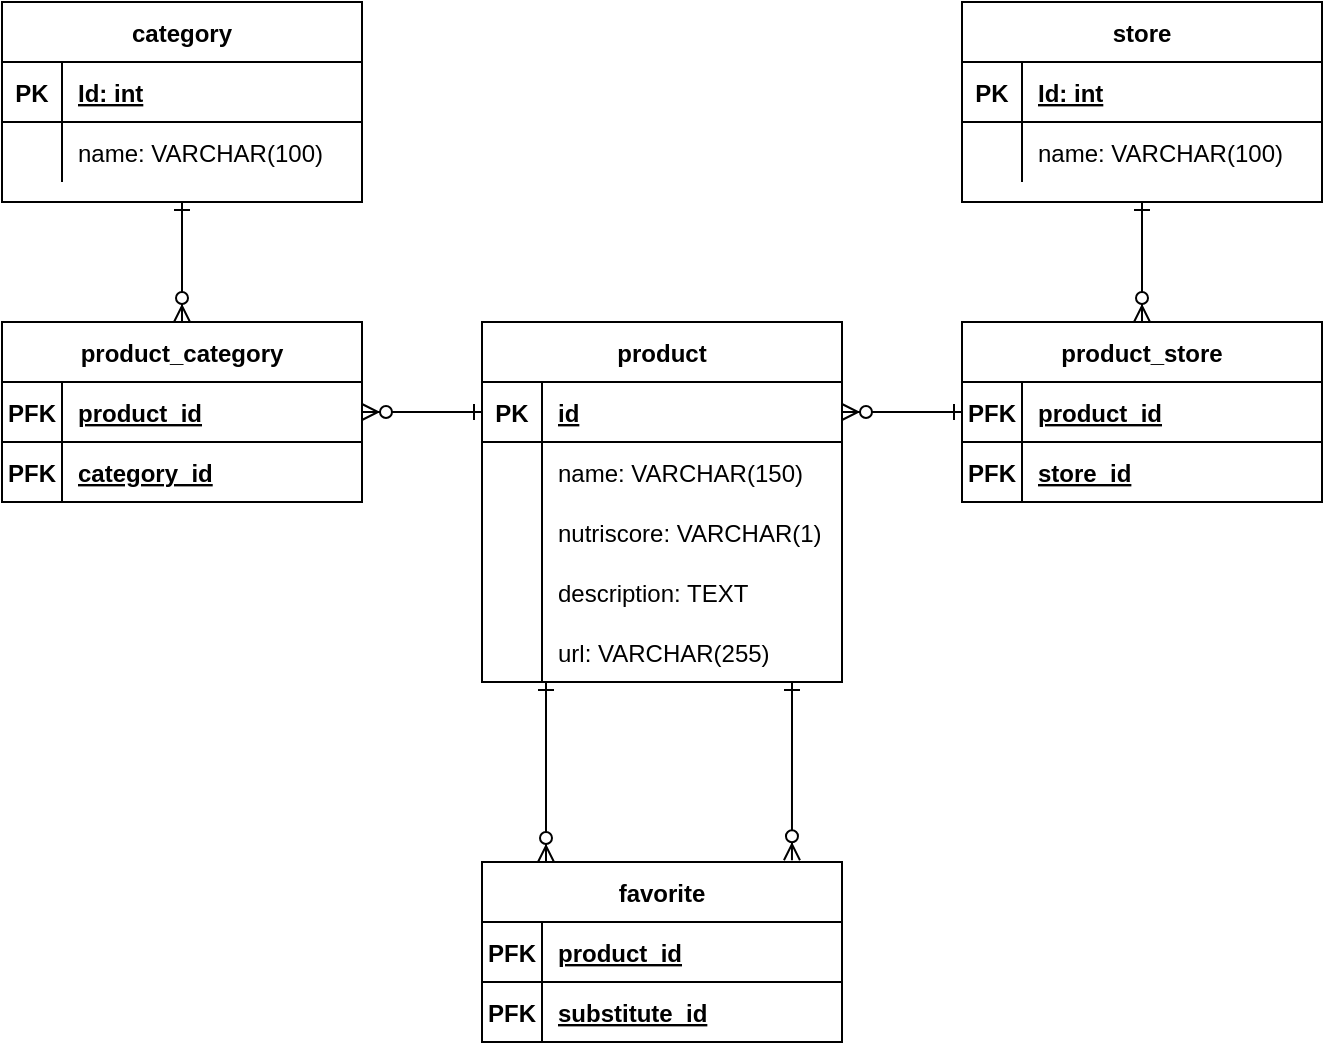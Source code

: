 <mxfile version="13.7.7" type="google"><diagram id="VztEK3r2P4L2IPr_ajYL" name="Page-1"><mxGraphModel dx="1583" dy="678" grid="1" gridSize="10" guides="1" tooltips="1" connect="1" arrows="1" fold="1" page="1" pageScale="1" pageWidth="827" pageHeight="1169" math="0" shadow="0"><root><mxCell id="0"/><mxCell id="1" parent="0"/><mxCell id="jr0tveGDk-RdpZfAzP4z-48" style="edgeStyle=orthogonalEdgeStyle;rounded=0;orthogonalLoop=1;jettySize=auto;html=1;entryX=0.5;entryY=0;entryDx=0;entryDy=0;startArrow=ERone;startFill=0;endArrow=ERzeroToMany;endFill=1;" parent="1" source="jr0tveGDk-RdpZfAzP4z-8" target="jr0tveGDk-RdpZfAzP4z-1" edge="1"><mxGeometry relative="1" as="geometry"/></mxCell><mxCell id="jr0tveGDk-RdpZfAzP4z-8" value="category" style="shape=table;startSize=30;container=1;collapsible=1;childLayout=tableLayout;fixedRows=1;rowLines=0;fontStyle=1;align=center;resizeLast=1;" parent="1" vertex="1"><mxGeometry x="-800" y="40" width="180" height="100" as="geometry"/></mxCell><mxCell id="jr0tveGDk-RdpZfAzP4z-9" value="" style="shape=partialRectangle;collapsible=0;dropTarget=0;pointerEvents=0;fillColor=none;top=0;left=0;bottom=1;right=0;points=[[0,0.5],[1,0.5]];portConstraint=eastwest;" parent="jr0tveGDk-RdpZfAzP4z-8" vertex="1"><mxGeometry y="30" width="180" height="30" as="geometry"/></mxCell><mxCell id="jr0tveGDk-RdpZfAzP4z-10" value="PK" style="shape=partialRectangle;connectable=0;fillColor=none;top=0;left=0;bottom=0;right=0;fontStyle=1;overflow=hidden;" parent="jr0tveGDk-RdpZfAzP4z-9" vertex="1"><mxGeometry width="30" height="30" as="geometry"/></mxCell><mxCell id="jr0tveGDk-RdpZfAzP4z-11" value="Id: int" style="shape=partialRectangle;connectable=0;fillColor=none;top=0;left=0;bottom=0;right=0;align=left;spacingLeft=6;fontStyle=5;overflow=hidden;" parent="jr0tveGDk-RdpZfAzP4z-9" vertex="1"><mxGeometry x="30" width="150" height="30" as="geometry"/></mxCell><mxCell id="jr0tveGDk-RdpZfAzP4z-12" value="" style="shape=partialRectangle;collapsible=0;dropTarget=0;pointerEvents=0;fillColor=none;top=0;left=0;bottom=0;right=0;points=[[0,0.5],[1,0.5]];portConstraint=eastwest;" parent="jr0tveGDk-RdpZfAzP4z-8" vertex="1"><mxGeometry y="60" width="180" height="30" as="geometry"/></mxCell><mxCell id="jr0tveGDk-RdpZfAzP4z-13" value="" style="shape=partialRectangle;connectable=0;fillColor=none;top=0;left=0;bottom=0;right=0;editable=1;overflow=hidden;" parent="jr0tveGDk-RdpZfAzP4z-12" vertex="1"><mxGeometry width="30" height="30" as="geometry"/></mxCell><mxCell id="jr0tveGDk-RdpZfAzP4z-14" value="name: VARCHAR(100)" style="shape=partialRectangle;connectable=0;fillColor=none;top=0;left=0;bottom=0;right=0;align=left;spacingLeft=6;overflow=hidden;" parent="jr0tveGDk-RdpZfAzP4z-12" vertex="1"><mxGeometry x="30" width="150" height="30" as="geometry"/></mxCell><mxCell id="jr0tveGDk-RdpZfAzP4z-1" value="product_category" style="shape=table;startSize=30;container=1;collapsible=1;childLayout=tableLayout;fixedRows=1;rowLines=0;fontStyle=1;align=center;resizeLast=1;" parent="1" vertex="1"><mxGeometry x="-800" y="200" width="180" height="90" as="geometry"/></mxCell><mxCell id="jr0tveGDk-RdpZfAzP4z-2" value="" style="shape=partialRectangle;collapsible=0;dropTarget=0;pointerEvents=0;fillColor=none;top=0;left=0;bottom=1;right=0;points=[[0,0.5],[1,0.5]];portConstraint=eastwest;" parent="jr0tveGDk-RdpZfAzP4z-1" vertex="1"><mxGeometry y="30" width="180" height="30" as="geometry"/></mxCell><mxCell id="jr0tveGDk-RdpZfAzP4z-3" value="PFK" style="shape=partialRectangle;connectable=0;fillColor=none;top=0;left=0;bottom=0;right=0;fontStyle=1;overflow=hidden;" parent="jr0tveGDk-RdpZfAzP4z-2" vertex="1"><mxGeometry width="30" height="30" as="geometry"/></mxCell><mxCell id="jr0tveGDk-RdpZfAzP4z-4" value="product_id" style="shape=partialRectangle;connectable=0;fillColor=none;top=0;left=0;bottom=0;right=0;align=left;spacingLeft=6;fontStyle=5;overflow=hidden;" parent="jr0tveGDk-RdpZfAzP4z-2" vertex="1"><mxGeometry x="30" width="150" height="30" as="geometry"/></mxCell><mxCell id="jr0tveGDk-RdpZfAzP4z-5" value="" style="shape=partialRectangle;collapsible=0;dropTarget=0;pointerEvents=0;fillColor=none;top=0;left=0;bottom=1;right=0;points=[[0,0.5],[1,0.5]];portConstraint=eastwest;" parent="jr0tveGDk-RdpZfAzP4z-1" vertex="1"><mxGeometry y="60" width="180" height="30" as="geometry"/></mxCell><mxCell id="jr0tveGDk-RdpZfAzP4z-6" value="PFK" style="shape=partialRectangle;connectable=0;fillColor=none;top=0;left=0;bottom=0;right=0;fontStyle=1;overflow=hidden;" parent="jr0tveGDk-RdpZfAzP4z-5" vertex="1"><mxGeometry width="30" height="30" as="geometry"/></mxCell><mxCell id="jr0tveGDk-RdpZfAzP4z-7" value="category_id" style="shape=partialRectangle;connectable=0;fillColor=none;top=0;left=0;bottom=0;right=0;align=left;spacingLeft=6;fontStyle=5;overflow=hidden;" parent="jr0tveGDk-RdpZfAzP4z-5" vertex="1"><mxGeometry x="30" width="150" height="30" as="geometry"/></mxCell><mxCell id="jr0tveGDk-RdpZfAzP4z-73" style="edgeStyle=orthogonalEdgeStyle;rounded=0;orthogonalLoop=1;jettySize=auto;html=1;startArrow=ERone;startFill=0;endArrow=ERzeroToMany;endFill=1;" parent="1" source="jr0tveGDk-RdpZfAzP4z-15" edge="1"><mxGeometry relative="1" as="geometry"><mxPoint x="-528" y="470" as="targetPoint"/><Array as="points"><mxPoint x="-528" y="400"/><mxPoint x="-528" y="400"/></Array></mxGeometry></mxCell><mxCell id="jr0tveGDk-RdpZfAzP4z-75" style="edgeStyle=orthogonalEdgeStyle;rounded=0;orthogonalLoop=1;jettySize=auto;html=1;entryX=0.861;entryY=-0.01;entryDx=0;entryDy=0;entryPerimeter=0;startArrow=ERone;startFill=0;endArrow=ERzeroToMany;endFill=1;" parent="1" source="jr0tveGDk-RdpZfAzP4z-15" target="jr0tveGDk-RdpZfAzP4z-65" edge="1"><mxGeometry relative="1" as="geometry"><Array as="points"><mxPoint x="-405" y="400"/><mxPoint x="-405" y="400"/></Array></mxGeometry></mxCell><mxCell id="jr0tveGDk-RdpZfAzP4z-15" value="product" style="shape=table;startSize=30;container=1;collapsible=1;childLayout=tableLayout;fixedRows=1;rowLines=0;fontStyle=1;align=center;resizeLast=1;" parent="1" vertex="1"><mxGeometry x="-560" y="200" width="180" height="180" as="geometry"/></mxCell><mxCell id="jr0tveGDk-RdpZfAzP4z-16" value="" style="shape=partialRectangle;collapsible=0;dropTarget=0;pointerEvents=0;fillColor=none;top=0;left=0;bottom=1;right=0;points=[[0,0.5],[1,0.5]];portConstraint=eastwest;" parent="jr0tveGDk-RdpZfAzP4z-15" vertex="1"><mxGeometry y="30" width="180" height="30" as="geometry"/></mxCell><mxCell id="jr0tveGDk-RdpZfAzP4z-17" value="PK" style="shape=partialRectangle;connectable=0;fillColor=none;top=0;left=0;bottom=0;right=0;fontStyle=1;overflow=hidden;" parent="jr0tveGDk-RdpZfAzP4z-16" vertex="1"><mxGeometry width="30" height="30" as="geometry"/></mxCell><mxCell id="jr0tveGDk-RdpZfAzP4z-18" value="id" style="shape=partialRectangle;connectable=0;fillColor=none;top=0;left=0;bottom=0;right=0;align=left;spacingLeft=6;fontStyle=5;overflow=hidden;" parent="jr0tveGDk-RdpZfAzP4z-16" vertex="1"><mxGeometry x="30" width="150" height="30" as="geometry"/></mxCell><mxCell id="jr0tveGDk-RdpZfAzP4z-19" value="" style="shape=partialRectangle;collapsible=0;dropTarget=0;pointerEvents=0;fillColor=none;top=0;left=0;bottom=0;right=0;points=[[0,0.5],[1,0.5]];portConstraint=eastwest;" parent="jr0tveGDk-RdpZfAzP4z-15" vertex="1"><mxGeometry y="60" width="180" height="30" as="geometry"/></mxCell><mxCell id="jr0tveGDk-RdpZfAzP4z-20" value="" style="shape=partialRectangle;connectable=0;fillColor=none;top=0;left=0;bottom=0;right=0;editable=1;overflow=hidden;" parent="jr0tveGDk-RdpZfAzP4z-19" vertex="1"><mxGeometry width="30" height="30" as="geometry"/></mxCell><mxCell id="jr0tveGDk-RdpZfAzP4z-21" value="name: VARCHAR(150)" style="shape=partialRectangle;connectable=0;fillColor=none;top=0;left=0;bottom=0;right=0;align=left;spacingLeft=6;overflow=hidden;" parent="jr0tveGDk-RdpZfAzP4z-19" vertex="1"><mxGeometry x="30" width="150" height="30" as="geometry"/></mxCell><mxCell id="jr0tveGDk-RdpZfAzP4z-22" value="" style="shape=partialRectangle;collapsible=0;dropTarget=0;pointerEvents=0;fillColor=none;top=0;left=0;bottom=0;right=0;points=[[0,0.5],[1,0.5]];portConstraint=eastwest;" parent="jr0tveGDk-RdpZfAzP4z-15" vertex="1"><mxGeometry y="90" width="180" height="30" as="geometry"/></mxCell><mxCell id="jr0tveGDk-RdpZfAzP4z-23" value="" style="shape=partialRectangle;connectable=0;fillColor=none;top=0;left=0;bottom=0;right=0;editable=1;overflow=hidden;" parent="jr0tveGDk-RdpZfAzP4z-22" vertex="1"><mxGeometry width="30" height="30" as="geometry"/></mxCell><mxCell id="jr0tveGDk-RdpZfAzP4z-24" value="nutriscore: VARCHAR(1)" style="shape=partialRectangle;connectable=0;fillColor=none;top=0;left=0;bottom=0;right=0;align=left;spacingLeft=6;overflow=hidden;" parent="jr0tveGDk-RdpZfAzP4z-22" vertex="1"><mxGeometry x="30" width="150" height="30" as="geometry"/></mxCell><mxCell id="jr0tveGDk-RdpZfAzP4z-25" value="" style="shape=partialRectangle;collapsible=0;dropTarget=0;pointerEvents=0;fillColor=none;top=0;left=0;bottom=0;right=0;points=[[0,0.5],[1,0.5]];portConstraint=eastwest;" parent="jr0tveGDk-RdpZfAzP4z-15" vertex="1"><mxGeometry y="120" width="180" height="30" as="geometry"/></mxCell><mxCell id="jr0tveGDk-RdpZfAzP4z-26" value="" style="shape=partialRectangle;connectable=0;fillColor=none;top=0;left=0;bottom=0;right=0;editable=1;overflow=hidden;" parent="jr0tveGDk-RdpZfAzP4z-25" vertex="1"><mxGeometry width="30" height="30" as="geometry"/></mxCell><mxCell id="jr0tveGDk-RdpZfAzP4z-27" value="description: TEXT" style="shape=partialRectangle;connectable=0;fillColor=none;top=0;left=0;bottom=0;right=0;align=left;spacingLeft=6;overflow=hidden;" parent="jr0tveGDk-RdpZfAzP4z-25" vertex="1"><mxGeometry x="30" width="150" height="30" as="geometry"/></mxCell><mxCell id="jr0tveGDk-RdpZfAzP4z-28" value="" style="shape=partialRectangle;collapsible=0;dropTarget=0;pointerEvents=0;fillColor=none;top=0;left=0;bottom=0;right=0;points=[[0,0.5],[1,0.5]];portConstraint=eastwest;" parent="jr0tveGDk-RdpZfAzP4z-15" vertex="1"><mxGeometry y="150" width="180" height="30" as="geometry"/></mxCell><mxCell id="jr0tveGDk-RdpZfAzP4z-29" value="" style="shape=partialRectangle;connectable=0;fillColor=none;top=0;left=0;bottom=0;right=0;editable=1;overflow=hidden;" parent="jr0tveGDk-RdpZfAzP4z-28" vertex="1"><mxGeometry width="30" height="30" as="geometry"/></mxCell><mxCell id="jr0tveGDk-RdpZfAzP4z-30" value="url: VARCHAR(255)" style="shape=partialRectangle;connectable=0;fillColor=none;top=0;left=0;bottom=0;right=0;align=left;spacingLeft=6;overflow=hidden;" parent="jr0tveGDk-RdpZfAzP4z-28" vertex="1"><mxGeometry x="30" width="150" height="30" as="geometry"/></mxCell><mxCell id="jr0tveGDk-RdpZfAzP4z-50" style="edgeStyle=orthogonalEdgeStyle;rounded=0;orthogonalLoop=1;jettySize=auto;html=1;entryX=0.5;entryY=0;entryDx=0;entryDy=0;startArrow=ERone;startFill=0;endArrow=ERzeroToMany;endFill=1;" parent="1" source="jr0tveGDk-RdpZfAzP4z-31" target="jr0tveGDk-RdpZfAzP4z-38" edge="1"><mxGeometry relative="1" as="geometry"/></mxCell><mxCell id="jr0tveGDk-RdpZfAzP4z-31" value="store" style="shape=table;startSize=30;container=1;collapsible=1;childLayout=tableLayout;fixedRows=1;rowLines=0;fontStyle=1;align=center;resizeLast=1;" parent="1" vertex="1"><mxGeometry x="-320" y="40" width="180" height="100" as="geometry"/></mxCell><mxCell id="jr0tveGDk-RdpZfAzP4z-32" value="" style="shape=partialRectangle;collapsible=0;dropTarget=0;pointerEvents=0;fillColor=none;top=0;left=0;bottom=1;right=0;points=[[0,0.5],[1,0.5]];portConstraint=eastwest;" parent="jr0tveGDk-RdpZfAzP4z-31" vertex="1"><mxGeometry y="30" width="180" height="30" as="geometry"/></mxCell><mxCell id="jr0tveGDk-RdpZfAzP4z-33" value="PK" style="shape=partialRectangle;connectable=0;fillColor=none;top=0;left=0;bottom=0;right=0;fontStyle=1;overflow=hidden;" parent="jr0tveGDk-RdpZfAzP4z-32" vertex="1"><mxGeometry width="30" height="30" as="geometry"/></mxCell><mxCell id="jr0tveGDk-RdpZfAzP4z-34" value="Id: int" style="shape=partialRectangle;connectable=0;fillColor=none;top=0;left=0;bottom=0;right=0;align=left;spacingLeft=6;fontStyle=5;overflow=hidden;" parent="jr0tveGDk-RdpZfAzP4z-32" vertex="1"><mxGeometry x="30" width="150" height="30" as="geometry"/></mxCell><mxCell id="jr0tveGDk-RdpZfAzP4z-35" value="" style="shape=partialRectangle;collapsible=0;dropTarget=0;pointerEvents=0;fillColor=none;top=0;left=0;bottom=0;right=0;points=[[0,0.5],[1,0.5]];portConstraint=eastwest;" parent="jr0tveGDk-RdpZfAzP4z-31" vertex="1"><mxGeometry y="60" width="180" height="30" as="geometry"/></mxCell><mxCell id="jr0tveGDk-RdpZfAzP4z-36" value="" style="shape=partialRectangle;connectable=0;fillColor=none;top=0;left=0;bottom=0;right=0;editable=1;overflow=hidden;" parent="jr0tveGDk-RdpZfAzP4z-35" vertex="1"><mxGeometry width="30" height="30" as="geometry"/></mxCell><mxCell id="jr0tveGDk-RdpZfAzP4z-37" value="name: VARCHAR(100)" style="shape=partialRectangle;connectable=0;fillColor=none;top=0;left=0;bottom=0;right=0;align=left;spacingLeft=6;overflow=hidden;" parent="jr0tveGDk-RdpZfAzP4z-35" vertex="1"><mxGeometry x="30" width="150" height="30" as="geometry"/></mxCell><mxCell id="jr0tveGDk-RdpZfAzP4z-38" value="product_store" style="shape=table;startSize=30;container=1;collapsible=1;childLayout=tableLayout;fixedRows=1;rowLines=0;fontStyle=1;align=center;resizeLast=1;" parent="1" vertex="1"><mxGeometry x="-320" y="200" width="180" height="90" as="geometry"/></mxCell><mxCell id="jr0tveGDk-RdpZfAzP4z-39" value="" style="shape=partialRectangle;collapsible=0;dropTarget=0;pointerEvents=0;fillColor=none;top=0;left=0;bottom=1;right=0;points=[[0,0.5],[1,0.5]];portConstraint=eastwest;" parent="jr0tveGDk-RdpZfAzP4z-38" vertex="1"><mxGeometry y="30" width="180" height="30" as="geometry"/></mxCell><mxCell id="jr0tveGDk-RdpZfAzP4z-40" value="PFK" style="shape=partialRectangle;connectable=0;fillColor=none;top=0;left=0;bottom=0;right=0;fontStyle=1;overflow=hidden;" parent="jr0tveGDk-RdpZfAzP4z-39" vertex="1"><mxGeometry width="30" height="30" as="geometry"/></mxCell><mxCell id="jr0tveGDk-RdpZfAzP4z-41" value="product_id" style="shape=partialRectangle;connectable=0;fillColor=none;top=0;left=0;bottom=0;right=0;align=left;spacingLeft=6;fontStyle=5;overflow=hidden;" parent="jr0tveGDk-RdpZfAzP4z-39" vertex="1"><mxGeometry x="30" width="150" height="30" as="geometry"/></mxCell><mxCell id="jr0tveGDk-RdpZfAzP4z-42" value="" style="shape=partialRectangle;collapsible=0;dropTarget=0;pointerEvents=0;fillColor=none;top=0;left=0;bottom=1;right=0;points=[[0,0.5],[1,0.5]];portConstraint=eastwest;" parent="jr0tveGDk-RdpZfAzP4z-38" vertex="1"><mxGeometry y="60" width="180" height="30" as="geometry"/></mxCell><mxCell id="jr0tveGDk-RdpZfAzP4z-43" value="PFK" style="shape=partialRectangle;connectable=0;fillColor=none;top=0;left=0;bottom=0;right=0;fontStyle=1;overflow=hidden;" parent="jr0tveGDk-RdpZfAzP4z-42" vertex="1"><mxGeometry width="30" height="30" as="geometry"/></mxCell><mxCell id="jr0tveGDk-RdpZfAzP4z-44" value="store_id" style="shape=partialRectangle;connectable=0;fillColor=none;top=0;left=0;bottom=0;right=0;align=left;spacingLeft=6;fontStyle=5;overflow=hidden;" parent="jr0tveGDk-RdpZfAzP4z-42" vertex="1"><mxGeometry x="30" width="150" height="30" as="geometry"/></mxCell><mxCell id="jr0tveGDk-RdpZfAzP4z-46" style="edgeStyle=orthogonalEdgeStyle;rounded=0;orthogonalLoop=1;jettySize=auto;html=1;entryX=1;entryY=0.5;entryDx=0;entryDy=0;endArrow=ERzeroToMany;endFill=1;startArrow=ERone;startFill=0;" parent="1" source="jr0tveGDk-RdpZfAzP4z-16" target="jr0tveGDk-RdpZfAzP4z-2" edge="1"><mxGeometry relative="1" as="geometry"/></mxCell><mxCell id="jr0tveGDk-RdpZfAzP4z-51" style="edgeStyle=orthogonalEdgeStyle;rounded=0;orthogonalLoop=1;jettySize=auto;html=1;startArrow=ERone;startFill=0;endArrow=ERzeroToMany;endFill=1;entryX=1;entryY=0.5;entryDx=0;entryDy=0;" parent="1" source="jr0tveGDk-RdpZfAzP4z-39" target="jr0tveGDk-RdpZfAzP4z-16" edge="1"><mxGeometry relative="1" as="geometry"><mxPoint x="-370" y="245" as="targetPoint"/></mxGeometry></mxCell><mxCell id="jr0tveGDk-RdpZfAzP4z-65" value="favorite" style="shape=table;startSize=30;container=1;collapsible=1;childLayout=tableLayout;fixedRows=1;rowLines=0;fontStyle=1;align=center;resizeLast=1;" parent="1" vertex="1"><mxGeometry x="-560" y="470" width="180" height="90" as="geometry"/></mxCell><mxCell id="jr0tveGDk-RdpZfAzP4z-66" value="" style="shape=partialRectangle;collapsible=0;dropTarget=0;pointerEvents=0;fillColor=none;top=0;left=0;bottom=1;right=0;points=[[0,0.5],[1,0.5]];portConstraint=eastwest;" parent="jr0tveGDk-RdpZfAzP4z-65" vertex="1"><mxGeometry y="30" width="180" height="30" as="geometry"/></mxCell><mxCell id="jr0tveGDk-RdpZfAzP4z-67" value="PFK" style="shape=partialRectangle;connectable=0;fillColor=none;top=0;left=0;bottom=0;right=0;fontStyle=1;overflow=hidden;" parent="jr0tveGDk-RdpZfAzP4z-66" vertex="1"><mxGeometry width="30" height="30" as="geometry"/></mxCell><mxCell id="jr0tveGDk-RdpZfAzP4z-68" value="product_id" style="shape=partialRectangle;connectable=0;fillColor=none;top=0;left=0;bottom=0;right=0;align=left;spacingLeft=6;fontStyle=5;overflow=hidden;" parent="jr0tveGDk-RdpZfAzP4z-66" vertex="1"><mxGeometry x="30" width="150" height="30" as="geometry"/></mxCell><mxCell id="jr0tveGDk-RdpZfAzP4z-69" value="" style="shape=partialRectangle;collapsible=0;dropTarget=0;pointerEvents=0;fillColor=none;top=0;left=0;bottom=1;right=0;points=[[0,0.5],[1,0.5]];portConstraint=eastwest;" parent="jr0tveGDk-RdpZfAzP4z-65" vertex="1"><mxGeometry y="60" width="180" height="30" as="geometry"/></mxCell><mxCell id="jr0tveGDk-RdpZfAzP4z-70" value="PFK" style="shape=partialRectangle;connectable=0;fillColor=none;top=0;left=0;bottom=0;right=0;fontStyle=1;overflow=hidden;" parent="jr0tveGDk-RdpZfAzP4z-69" vertex="1"><mxGeometry width="30" height="30" as="geometry"/></mxCell><mxCell id="jr0tveGDk-RdpZfAzP4z-71" value="substitute_id" style="shape=partialRectangle;connectable=0;fillColor=none;top=0;left=0;bottom=0;right=0;align=left;spacingLeft=6;fontStyle=5;overflow=hidden;" parent="jr0tveGDk-RdpZfAzP4z-69" vertex="1"><mxGeometry x="30" width="150" height="30" as="geometry"/></mxCell></root></mxGraphModel></diagram></mxfile>